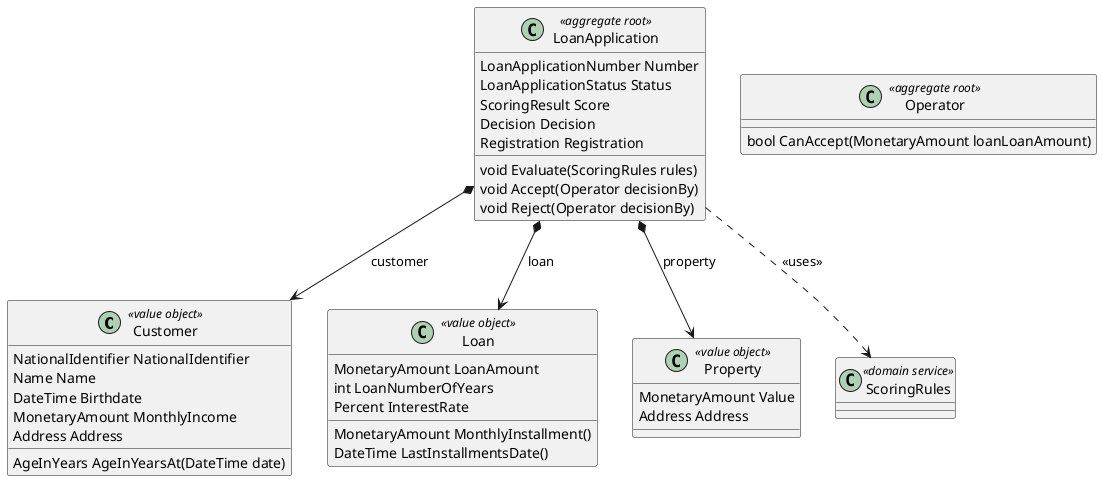 @startuml
class Customer <<value object>> {
    NationalIdentifier NationalIdentifier
    Name Name
    DateTime Birthdate
    MonetaryAmount MonthlyIncome
    Address Address
    AgeInYears AgeInYearsAt(DateTime date)
}

class LoanApplication <<aggregate root>> {
    LoanApplicationNumber Number
    LoanApplicationStatus Status
    ScoringResult Score
    Decision Decision
    Registration Registration

    void Evaluate(ScoringRules rules)
    void Accept(Operator decisionBy)
    void Reject(Operator decisionBy)
}

class Loan <<value object>> {
    MonetaryAmount LoanAmount
    int LoanNumberOfYears
    Percent InterestRate

    MonetaryAmount MonthlyInstallment()
    DateTime LastInstallmentsDate()
}

class Property <<value object>> {
    MonetaryAmount Value
    Address Address
}

class Operator <<aggregate root>> {
    bool CanAccept(MonetaryAmount loanLoanAmount)
}

class ScoringRules <<domain service>>

LoanApplication *--> Customer : customer


LoanApplication *--> Loan : loan

LoanApplication *--> Property : property

LoanApplication ..> ScoringRules : <<uses>>
 
@enduml